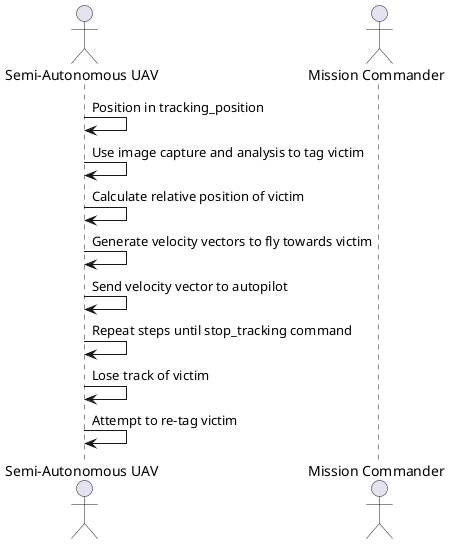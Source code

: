 @startuml "Active Tracking Sequence Diagram"

actor "Semi-Autonomous UAV" as UAV
actor "Mission Commander" as Commander

UAV -> UAV: Position in tracking_position
UAV -> UAV: Use image capture and analysis to tag victim
UAV -> UAV: Calculate relative position of victim
UAV -> UAV: Generate velocity vectors to fly towards victim
UAV -> UAV: Send velocity vector to autopilot
UAV -> UAV: Repeat steps until stop_tracking command

UAV -> UAV: Lose track of victim
UAV -> UAV: Attempt to re-tag victim

@enduml
